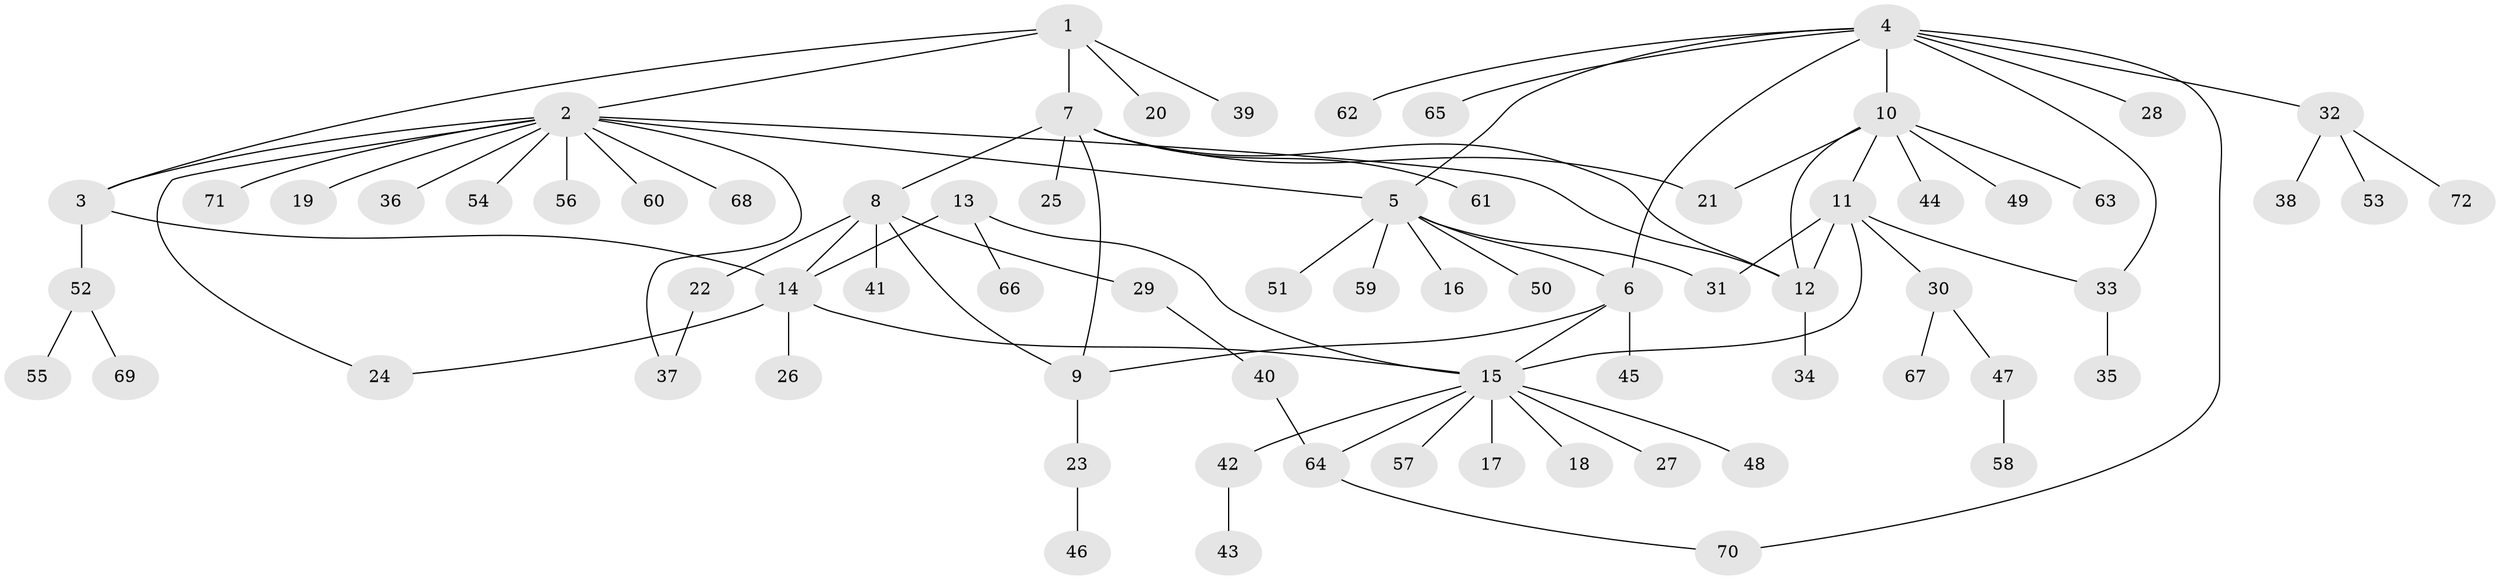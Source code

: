 // coarse degree distribution, {6: 0.08, 8: 0.04, 10: 0.06, 7: 0.02, 1: 0.68, 2: 0.1, 3: 0.02}
// Generated by graph-tools (version 1.1) at 2025/58/03/04/25 21:58:00]
// undirected, 72 vertices, 89 edges
graph export_dot {
graph [start="1"]
  node [color=gray90,style=filled];
  1;
  2;
  3;
  4;
  5;
  6;
  7;
  8;
  9;
  10;
  11;
  12;
  13;
  14;
  15;
  16;
  17;
  18;
  19;
  20;
  21;
  22;
  23;
  24;
  25;
  26;
  27;
  28;
  29;
  30;
  31;
  32;
  33;
  34;
  35;
  36;
  37;
  38;
  39;
  40;
  41;
  42;
  43;
  44;
  45;
  46;
  47;
  48;
  49;
  50;
  51;
  52;
  53;
  54;
  55;
  56;
  57;
  58;
  59;
  60;
  61;
  62;
  63;
  64;
  65;
  66;
  67;
  68;
  69;
  70;
  71;
  72;
  1 -- 2;
  1 -- 3;
  1 -- 7;
  1 -- 20;
  1 -- 39;
  2 -- 3;
  2 -- 5;
  2 -- 12;
  2 -- 19;
  2 -- 24;
  2 -- 36;
  2 -- 37;
  2 -- 54;
  2 -- 56;
  2 -- 60;
  2 -- 68;
  2 -- 71;
  3 -- 14;
  3 -- 52;
  4 -- 5;
  4 -- 6;
  4 -- 10;
  4 -- 28;
  4 -- 32;
  4 -- 33;
  4 -- 62;
  4 -- 65;
  4 -- 70;
  5 -- 6;
  5 -- 16;
  5 -- 31;
  5 -- 50;
  5 -- 51;
  5 -- 59;
  6 -- 9;
  6 -- 15;
  6 -- 45;
  7 -- 8;
  7 -- 9;
  7 -- 12;
  7 -- 21;
  7 -- 25;
  7 -- 61;
  8 -- 9;
  8 -- 14;
  8 -- 22;
  8 -- 29;
  8 -- 41;
  9 -- 23;
  10 -- 11;
  10 -- 12;
  10 -- 21;
  10 -- 44;
  10 -- 49;
  10 -- 63;
  11 -- 12;
  11 -- 15;
  11 -- 30;
  11 -- 31;
  11 -- 33;
  12 -- 34;
  13 -- 14;
  13 -- 15;
  13 -- 66;
  14 -- 15;
  14 -- 24;
  14 -- 26;
  15 -- 17;
  15 -- 18;
  15 -- 27;
  15 -- 42;
  15 -- 48;
  15 -- 57;
  15 -- 64;
  22 -- 37;
  23 -- 46;
  29 -- 40;
  30 -- 47;
  30 -- 67;
  32 -- 38;
  32 -- 53;
  32 -- 72;
  33 -- 35;
  40 -- 64;
  42 -- 43;
  47 -- 58;
  52 -- 55;
  52 -- 69;
  64 -- 70;
}
